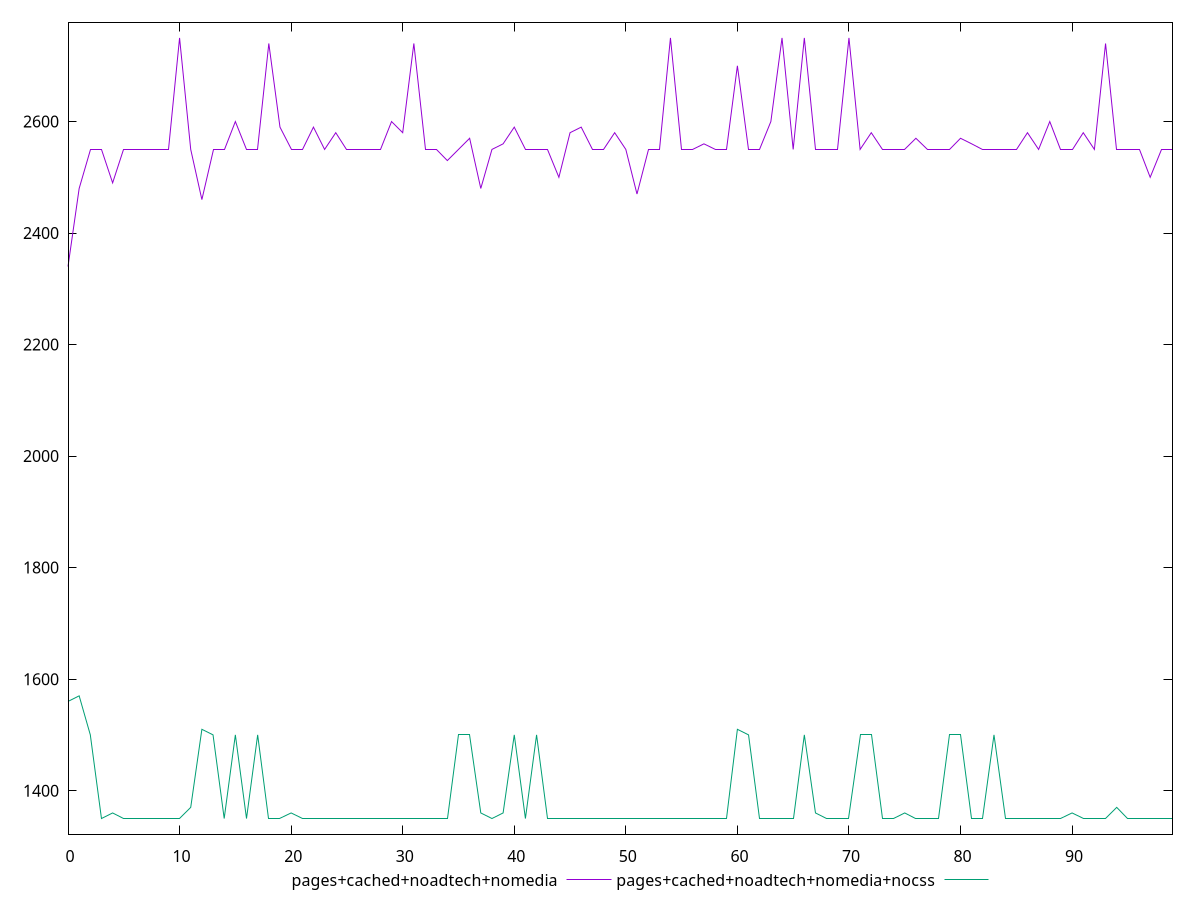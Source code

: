 reset

$pagesCachedNoadtechNomedia <<EOF
0 2340
1 2480
2 2550
3 2550
4 2490
5 2550
6 2550
7 2550
8 2550
9 2550
10 2750
11 2550
12 2460
13 2550
14 2550
15 2600
16 2550
17 2550
18 2740
19 2590
20 2550
21 2550
22 2590
23 2550
24 2580
25 2550
26 2550
27 2550
28 2550
29 2600
30 2580
31 2740
32 2550
33 2550
34 2530
35 2550
36 2570
37 2480
38 2550
39 2560
40 2590
41 2550
42 2550
43 2550
44 2500
45 2580
46 2590
47 2550
48 2550
49 2580
50 2550
51 2470
52 2550
53 2550
54 2750
55 2550
56 2550
57 2560
58 2550
59 2550
60 2700
61 2550
62 2550
63 2600
64 2750
65 2550
66 2750
67 2550
68 2550
69 2550
70 2750
71 2550
72 2580
73 2550
74 2550
75 2550
76 2570
77 2550
78 2550
79 2550
80 2570
81 2560
82 2550
83 2550
84 2550
85 2550
86 2580
87 2550
88 2600
89 2550
90 2550
91 2580
92 2550
93 2740
94 2550
95 2550
96 2550
97 2500
98 2550
99 2550
EOF

$pagesCachedNoadtechNomediaNocss <<EOF
0 1560
1 1570
2 1500
3 1350
4 1360
5 1350
6 1350
7 1350
8 1350
9 1350
10 1350
11 1370
12 1510
13 1500
14 1350
15 1500
16 1350
17 1500
18 1350
19 1350
20 1360
21 1350
22 1350
23 1350
24 1350
25 1350
26 1350
27 1350
28 1350
29 1350
30 1350
31 1350
32 1350
33 1350
34 1350
35 1500
36 1500
37 1360
38 1350
39 1360
40 1500
41 1350
42 1500
43 1350
44 1350
45 1350
46 1350
47 1350
48 1350
49 1350
50 1350
51 1350
52 1350
53 1350
54 1350
55 1350
56 1350
57 1350
58 1350
59 1350
60 1510
61 1500
62 1350
63 1350
64 1350
65 1350
66 1500
67 1360
68 1350
69 1350
70 1350
71 1500
72 1500
73 1350
74 1350
75 1360
76 1350
77 1350
78 1350
79 1500
80 1500
81 1350
82 1350
83 1500
84 1350
85 1350
86 1350
87 1350
88 1350
89 1350
90 1360
91 1350
92 1350
93 1350
94 1370
95 1350
96 1350
97 1350
98 1350
99 1350
EOF

set key outside below
set xrange [0:99]
set yrange [1322:2778]
set trange [1322:2778]
set terminal svg size 640, 520 enhanced background rgb 'white'
set output "report_00019_2021-02-10T18-14-37.922Z//uses-text-compression/comparison/line/3_vs_4.svg"

plot $pagesCachedNoadtechNomedia title "pages+cached+noadtech+nomedia" with line, \
     $pagesCachedNoadtechNomediaNocss title "pages+cached+noadtech+nomedia+nocss" with line

reset
